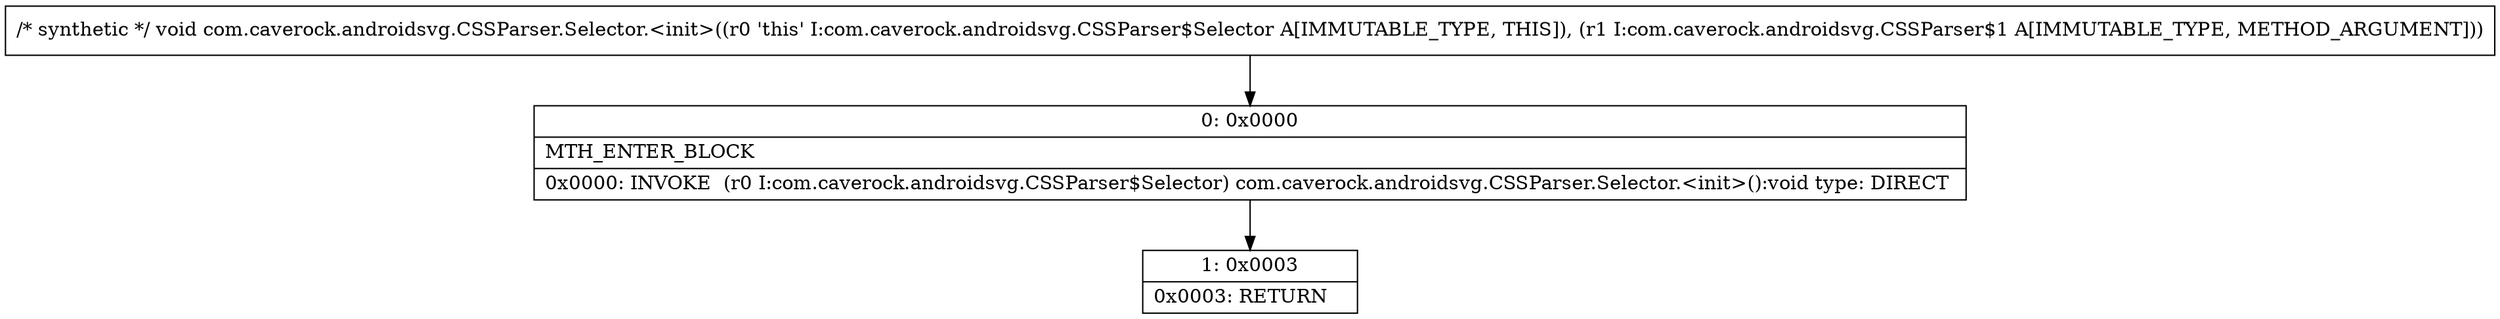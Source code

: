 digraph "CFG forcom.caverock.androidsvg.CSSParser.Selector.\<init\>(Lcom\/caverock\/androidsvg\/CSSParser$1;)V" {
Node_0 [shape=record,label="{0\:\ 0x0000|MTH_ENTER_BLOCK\l|0x0000: INVOKE  (r0 I:com.caverock.androidsvg.CSSParser$Selector) com.caverock.androidsvg.CSSParser.Selector.\<init\>():void type: DIRECT \l}"];
Node_1 [shape=record,label="{1\:\ 0x0003|0x0003: RETURN   \l}"];
MethodNode[shape=record,label="{\/* synthetic *\/ void com.caverock.androidsvg.CSSParser.Selector.\<init\>((r0 'this' I:com.caverock.androidsvg.CSSParser$Selector A[IMMUTABLE_TYPE, THIS]), (r1 I:com.caverock.androidsvg.CSSParser$1 A[IMMUTABLE_TYPE, METHOD_ARGUMENT])) }"];
MethodNode -> Node_0;
Node_0 -> Node_1;
}


